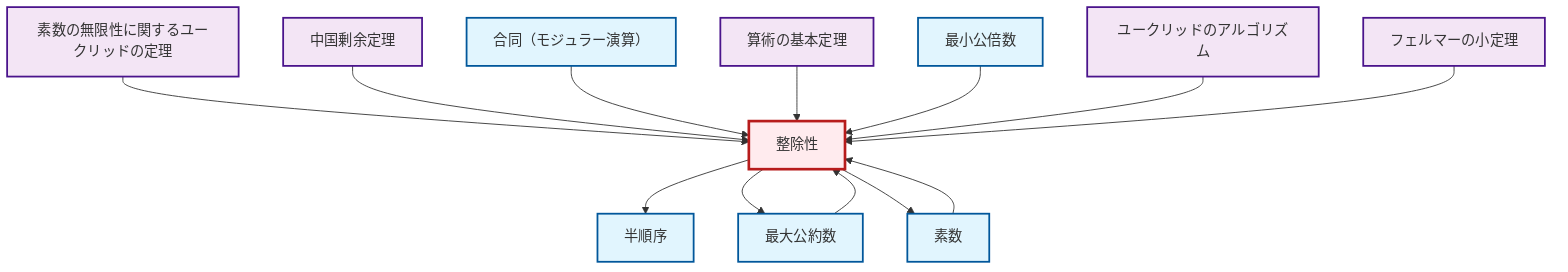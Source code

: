 graph TD
    classDef definition fill:#e1f5fe,stroke:#01579b,stroke-width:2px
    classDef theorem fill:#f3e5f5,stroke:#4a148c,stroke-width:2px
    classDef axiom fill:#fff3e0,stroke:#e65100,stroke-width:2px
    classDef example fill:#e8f5e9,stroke:#1b5e20,stroke-width:2px
    classDef current fill:#ffebee,stroke:#b71c1c,stroke-width:3px
    def-congruence["合同（モジュラー演算）"]:::definition
    thm-fundamental-arithmetic["算術の基本定理"]:::theorem
    def-lcm["最小公倍数"]:::definition
    def-divisibility["整除性"]:::definition
    def-prime["素数"]:::definition
    thm-euclid-infinitude-primes["素数の無限性に関するユークリッドの定理"]:::theorem
    thm-euclidean-algorithm["ユークリッドのアルゴリズム"]:::theorem
    def-partial-order["半順序"]:::definition
    thm-chinese-remainder["中国剰余定理"]:::theorem
    def-gcd["最大公約数"]:::definition
    thm-fermat-little["フェルマーの小定理"]:::theorem
    thm-euclid-infinitude-primes --> def-divisibility
    def-divisibility --> def-partial-order
    thm-chinese-remainder --> def-divisibility
    def-congruence --> def-divisibility
    def-divisibility --> def-gcd
    thm-fundamental-arithmetic --> def-divisibility
    def-lcm --> def-divisibility
    thm-euclidean-algorithm --> def-divisibility
    def-prime --> def-divisibility
    def-gcd --> def-divisibility
    thm-fermat-little --> def-divisibility
    def-divisibility --> def-prime
    class def-divisibility current